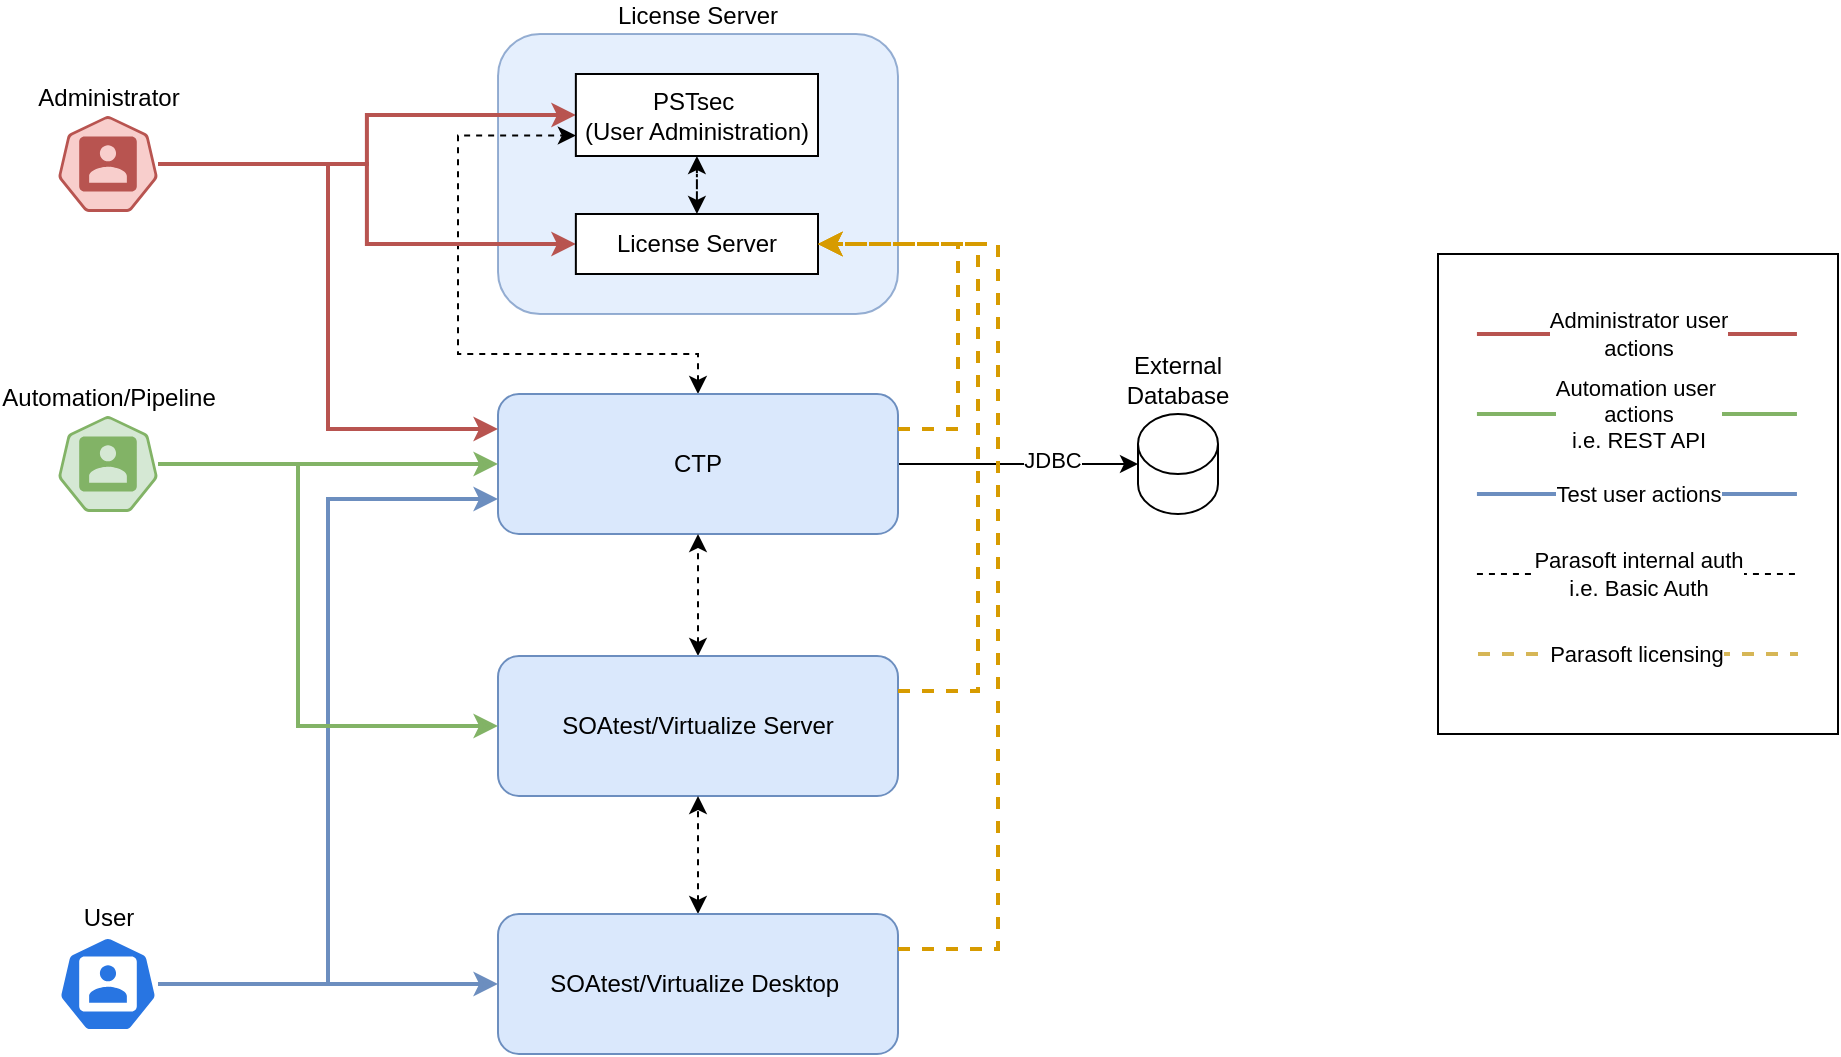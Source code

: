 <mxfile version="28.1.2" pages="2">
  <diagram name="server" id="zfWgrGRvzGyUHNK5W11o">
    <mxGraphModel dx="1181" dy="630" grid="1" gridSize="10" guides="1" tooltips="1" connect="1" arrows="1" fold="1" page="1" pageScale="1" pageWidth="850" pageHeight="1100" math="0" shadow="0">
      <root>
        <mxCell id="0" />
        <mxCell id="1" parent="0" />
        <mxCell id="5ql7LLEaY8ut6cnvN6Mg-6" value="License Server" style="rounded=1;whiteSpace=wrap;html=1;labelPosition=center;verticalLabelPosition=top;align=center;verticalAlign=bottom;opacity=70;fillColor=#dae8fc;strokeColor=#6c8ebf;" parent="1" vertex="1">
          <mxGeometry x="320" y="320" width="200" height="140" as="geometry" />
        </mxCell>
        <mxCell id="sDlZ1h2PksgqAk2rioa3-7" style="edgeStyle=orthogonalEdgeStyle;rounded=0;orthogonalLoop=1;jettySize=auto;html=1;entryX=0;entryY=0.75;entryDx=0;entryDy=0;startArrow=classic;startFill=1;dashed=1;strokeWidth=1;" parent="1" source="5ql7LLEaY8ut6cnvN6Mg-7" target="5ql7LLEaY8ut6cnvN6Mg-5" edge="1">
          <mxGeometry relative="1" as="geometry">
            <Array as="points">
              <mxPoint x="420" y="480" />
              <mxPoint x="300" y="480" />
              <mxPoint x="300" y="371" />
            </Array>
          </mxGeometry>
        </mxCell>
        <mxCell id="BRxN96HsSDapDVx2Hu2j-5" style="edgeStyle=orthogonalEdgeStyle;rounded=0;orthogonalLoop=1;jettySize=auto;html=1;" edge="1" parent="1" source="5ql7LLEaY8ut6cnvN6Mg-7" target="BRxN96HsSDapDVx2Hu2j-4">
          <mxGeometry relative="1" as="geometry" />
        </mxCell>
        <mxCell id="BRxN96HsSDapDVx2Hu2j-6" value="JDBC" style="edgeLabel;html=1;align=center;verticalAlign=middle;resizable=0;points=[];" vertex="1" connectable="0" parent="BRxN96HsSDapDVx2Hu2j-5">
          <mxGeometry x="0.282" y="2" relative="1" as="geometry">
            <mxPoint as="offset" />
          </mxGeometry>
        </mxCell>
        <mxCell id="5ql7LLEaY8ut6cnvN6Mg-7" value="CTP" style="rounded=1;whiteSpace=wrap;html=1;fillColor=#dae8fc;strokeColor=#6c8ebf;" parent="1" vertex="1">
          <mxGeometry x="320" y="500" width="200" height="70" as="geometry" />
        </mxCell>
        <mxCell id="sDlZ1h2PksgqAk2rioa3-11" style="edgeStyle=orthogonalEdgeStyle;rounded=0;orthogonalLoop=1;jettySize=auto;html=1;entryX=0.5;entryY=1;entryDx=0;entryDy=0;startArrow=classic;startFill=1;dashed=1;strokeWidth=1;" parent="1" source="5ql7LLEaY8ut6cnvN6Mg-9" target="5ql7LLEaY8ut6cnvN6Mg-7" edge="1">
          <mxGeometry relative="1" as="geometry" />
        </mxCell>
        <mxCell id="5ql7LLEaY8ut6cnvN6Mg-9" value="SOAtest/Virtualize Server" style="rounded=1;whiteSpace=wrap;html=1;fillColor=#dae8fc;strokeColor=#6c8ebf;" parent="1" vertex="1">
          <mxGeometry x="320" y="631" width="200" height="70" as="geometry" />
        </mxCell>
        <mxCell id="sDlZ1h2PksgqAk2rioa3-12" style="edgeStyle=orthogonalEdgeStyle;rounded=0;orthogonalLoop=1;jettySize=auto;html=1;entryX=0;entryY=0.75;entryDx=0;entryDy=0;fillColor=#dae8fc;strokeColor=#6c8ebf;strokeWidth=2;" parent="1" source="5ql7LLEaY8ut6cnvN6Mg-13" target="5ql7LLEaY8ut6cnvN6Mg-7" edge="1">
          <mxGeometry relative="1" as="geometry" />
        </mxCell>
        <mxCell id="5ql7LLEaY8ut6cnvN6Mg-13" value="User" style="aspect=fixed;sketch=0;html=1;dashed=0;whitespace=wrap;fillColor=#2875E2;strokeColor=#ffffff;points=[[0.005,0.63,0],[0.1,0.2,0],[0.9,0.2,0],[0.5,0,0],[0.995,0.63,0],[0.72,0.99,0],[0.5,1,0],[0.28,0.99,0]];shape=mxgraph.kubernetes.icon2;prIcon=user;labelPosition=center;verticalLabelPosition=top;align=center;verticalAlign=bottom;" parent="1" vertex="1">
          <mxGeometry x="100" y="771" width="50" height="48" as="geometry" />
        </mxCell>
        <mxCell id="sDlZ1h2PksgqAk2rioa3-1" style="edgeStyle=orthogonalEdgeStyle;rounded=0;orthogonalLoop=1;jettySize=auto;html=1;entryX=0;entryY=0.5;entryDx=0;entryDy=0;fillColor=#f8cecc;strokeColor=#b85450;strokeWidth=2;" parent="1" source="5ql7LLEaY8ut6cnvN6Mg-17" target="5ql7LLEaY8ut6cnvN6Mg-5" edge="1">
          <mxGeometry relative="1" as="geometry" />
        </mxCell>
        <mxCell id="sDlZ1h2PksgqAk2rioa3-5" style="edgeStyle=orthogonalEdgeStyle;rounded=0;orthogonalLoop=1;jettySize=auto;html=1;entryX=0;entryY=0.5;entryDx=0;entryDy=0;fillColor=#f8cecc;strokeColor=#b85450;strokeWidth=2;" parent="1" source="5ql7LLEaY8ut6cnvN6Mg-17" target="5ql7LLEaY8ut6cnvN6Mg-4" edge="1">
          <mxGeometry relative="1" as="geometry" />
        </mxCell>
        <mxCell id="sDlZ1h2PksgqAk2rioa3-13" style="edgeStyle=orthogonalEdgeStyle;rounded=0;orthogonalLoop=1;jettySize=auto;html=1;entryX=0;entryY=0.25;entryDx=0;entryDy=0;fillColor=#f8cecc;strokeColor=#b85450;strokeWidth=2;" parent="1" source="5ql7LLEaY8ut6cnvN6Mg-17" target="5ql7LLEaY8ut6cnvN6Mg-7" edge="1">
          <mxGeometry relative="1" as="geometry" />
        </mxCell>
        <mxCell id="5ql7LLEaY8ut6cnvN6Mg-17" value="Administrator" style="aspect=fixed;sketch=0;html=1;dashed=0;whitespace=wrap;fillColor=#f8cecc;strokeColor=#b85450;points=[[0.005,0.63,0],[0.1,0.2,0],[0.9,0.2,0],[0.5,0,0],[0.995,0.63,0],[0.72,0.99,0],[0.5,1,0],[0.28,0.99,0]];shape=mxgraph.kubernetes.icon2;prIcon=user;labelPosition=center;verticalLabelPosition=top;align=center;verticalAlign=bottom;" parent="1" vertex="1">
          <mxGeometry x="100" y="361" width="50" height="48" as="geometry" />
        </mxCell>
        <mxCell id="sDlZ1h2PksgqAk2rioa3-4" style="edgeStyle=orthogonalEdgeStyle;rounded=0;orthogonalLoop=1;jettySize=auto;html=1;fillColor=#fff2cc;strokeColor=#000000;dashed=1;startArrow=classic;startFill=1;" parent="1" source="5ql7LLEaY8ut6cnvN6Mg-4" target="5ql7LLEaY8ut6cnvN6Mg-5" edge="1">
          <mxGeometry relative="1" as="geometry" />
        </mxCell>
        <mxCell id="5ql7LLEaY8ut6cnvN6Mg-4" value="License Server" style="rounded=0;whiteSpace=wrap;html=1;" parent="1" vertex="1">
          <mxGeometry x="358.93" y="410" width="121.07" height="30" as="geometry" />
        </mxCell>
        <mxCell id="5ql7LLEaY8ut6cnvN6Mg-5" value="PSTsec&amp;nbsp;&lt;div&gt;(User Administration)&lt;/div&gt;" style="rounded=0;whiteSpace=wrap;html=1;" parent="1" vertex="1">
          <mxGeometry x="358.93" y="340" width="121.07" height="41" as="geometry" />
        </mxCell>
        <mxCell id="sDlZ1h2PksgqAk2rioa3-3" style="edgeStyle=orthogonalEdgeStyle;rounded=0;orthogonalLoop=1;jettySize=auto;html=1;entryX=0;entryY=0.5;entryDx=0;entryDy=0;fillColor=#dae8fc;strokeColor=#6c8ebf;strokeWidth=2;" parent="1" source="5ql7LLEaY8ut6cnvN6Mg-13" target="3Ru9GvfBmVZhPDts_vJh-1" edge="1">
          <mxGeometry relative="1" as="geometry">
            <Array as="points" />
          </mxGeometry>
        </mxCell>
        <mxCell id="sDlZ1h2PksgqAk2rioa3-8" style="edgeStyle=orthogonalEdgeStyle;rounded=0;orthogonalLoop=1;jettySize=auto;html=1;fillColor=#ffe6cc;strokeColor=#d79b00;strokeWidth=2;dashed=1;exitX=1;exitY=0.25;exitDx=0;exitDy=0;entryX=1;entryY=0.5;entryDx=0;entryDy=0;" parent="1" source="5ql7LLEaY8ut6cnvN6Mg-7" target="5ql7LLEaY8ut6cnvN6Mg-4" edge="1">
          <mxGeometry relative="1" as="geometry">
            <mxPoint x="450" y="500" as="sourcePoint" />
            <mxPoint x="450" y="440" as="targetPoint" />
            <Array as="points">
              <mxPoint x="550" y="518" />
              <mxPoint x="550" y="425" />
            </Array>
          </mxGeometry>
        </mxCell>
        <mxCell id="sDlZ1h2PksgqAk2rioa3-21" style="edgeStyle=orthogonalEdgeStyle;rounded=0;orthogonalLoop=1;jettySize=auto;html=1;entryX=0;entryY=0.5;entryDx=0;entryDy=0;fillColor=#d5e8d4;strokeColor=#82b366;strokeWidth=2;" parent="1" source="sDlZ1h2PksgqAk2rioa3-19" target="5ql7LLEaY8ut6cnvN6Mg-7" edge="1">
          <mxGeometry relative="1" as="geometry" />
        </mxCell>
        <mxCell id="sDlZ1h2PksgqAk2rioa3-22" style="edgeStyle=orthogonalEdgeStyle;rounded=0;orthogonalLoop=1;jettySize=auto;html=1;entryX=0;entryY=0.5;entryDx=0;entryDy=0;fillColor=#d5e8d4;strokeColor=#82b366;strokeWidth=2;" parent="1" source="sDlZ1h2PksgqAk2rioa3-19" target="5ql7LLEaY8ut6cnvN6Mg-9" edge="1">
          <mxGeometry relative="1" as="geometry">
            <Array as="points">
              <mxPoint x="220" y="535" />
              <mxPoint x="220" y="666" />
            </Array>
          </mxGeometry>
        </mxCell>
        <mxCell id="sDlZ1h2PksgqAk2rioa3-19" value="Automation/Pipeline" style="aspect=fixed;sketch=0;html=1;dashed=0;whitespace=wrap;fillColor=#d5e8d4;strokeColor=#82b366;points=[[0.005,0.63,0],[0.1,0.2,0],[0.9,0.2,0],[0.5,0,0],[0.995,0.63,0],[0.72,0.99,0],[0.5,1,0],[0.28,0.99,0]];shape=mxgraph.kubernetes.icon2;prIcon=user;labelPosition=center;verticalLabelPosition=top;align=center;verticalAlign=bottom;" parent="1" vertex="1">
          <mxGeometry x="100" y="511" width="50" height="48" as="geometry" />
        </mxCell>
        <mxCell id="3Ru9GvfBmVZhPDts_vJh-2" style="edgeStyle=orthogonalEdgeStyle;rounded=0;orthogonalLoop=1;jettySize=auto;html=1;entryX=0.5;entryY=1;entryDx=0;entryDy=0;dashed=1;startArrow=classic;startFill=1;strokeWidth=1;" parent="1" source="3Ru9GvfBmVZhPDts_vJh-1" target="5ql7LLEaY8ut6cnvN6Mg-9" edge="1">
          <mxGeometry relative="1" as="geometry" />
        </mxCell>
        <mxCell id="3Ru9GvfBmVZhPDts_vJh-1" value="SOAtest/Virtualize Desktop&amp;nbsp;" style="rounded=1;whiteSpace=wrap;html=1;fillColor=#dae8fc;strokeColor=#6c8ebf;" parent="1" vertex="1">
          <mxGeometry x="320" y="760" width="200" height="70" as="geometry" />
        </mxCell>
        <mxCell id="3Ru9GvfBmVZhPDts_vJh-6" style="edgeStyle=orthogonalEdgeStyle;rounded=0;orthogonalLoop=1;jettySize=auto;html=1;fillColor=#ffe6cc;strokeColor=#d79b00;strokeWidth=2;dashed=1;entryX=1;entryY=0.5;entryDx=0;entryDy=0;exitX=1;exitY=0.25;exitDx=0;exitDy=0;" parent="1" source="5ql7LLEaY8ut6cnvN6Mg-9" target="5ql7LLEaY8ut6cnvN6Mg-4" edge="1">
          <mxGeometry relative="1" as="geometry">
            <mxPoint x="470" y="520" as="sourcePoint" />
            <mxPoint x="470" y="460" as="targetPoint" />
            <Array as="points">
              <mxPoint x="560" y="649" />
              <mxPoint x="560" y="425" />
            </Array>
          </mxGeometry>
        </mxCell>
        <mxCell id="3Ru9GvfBmVZhPDts_vJh-7" style="edgeStyle=orthogonalEdgeStyle;rounded=0;orthogonalLoop=1;jettySize=auto;html=1;fillColor=#ffe6cc;strokeColor=#d79b00;strokeWidth=2;dashed=1;entryX=1;entryY=0.5;entryDx=0;entryDy=0;exitX=1;exitY=0.25;exitDx=0;exitDy=0;" parent="1" source="3Ru9GvfBmVZhPDts_vJh-1" target="5ql7LLEaY8ut6cnvN6Mg-4" edge="1">
          <mxGeometry relative="1" as="geometry">
            <mxPoint x="530" y="659" as="sourcePoint" />
            <mxPoint x="490" y="435" as="targetPoint" />
            <Array as="points">
              <mxPoint x="570" y="778" />
              <mxPoint x="570" y="425" />
            </Array>
          </mxGeometry>
        </mxCell>
        <mxCell id="3Ru9GvfBmVZhPDts_vJh-17" value="" style="group" parent="1" vertex="1" connectable="0">
          <mxGeometry x="790" y="430" width="200" height="280" as="geometry" />
        </mxCell>
        <mxCell id="3Ru9GvfBmVZhPDts_vJh-12" value="" style="rounded=0;whiteSpace=wrap;html=1;" parent="3Ru9GvfBmVZhPDts_vJh-17" vertex="1">
          <mxGeometry width="200" height="240" as="geometry" />
        </mxCell>
        <mxCell id="sDlZ1h2PksgqAk2rioa3-23" value="" style="endArrow=none;html=1;rounded=0;strokeWidth=2;fillColor=#f8cecc;strokeColor=#b85450;" parent="3Ru9GvfBmVZhPDts_vJh-17" edge="1">
          <mxGeometry width="50" height="50" relative="1" as="geometry">
            <mxPoint x="19.47" y="40" as="sourcePoint" />
            <mxPoint x="179.47" y="40" as="targetPoint" />
          </mxGeometry>
        </mxCell>
        <mxCell id="sDlZ1h2PksgqAk2rioa3-26" value="Administrator user&lt;div&gt;actions&lt;/div&gt;" style="edgeLabel;html=1;align=center;verticalAlign=middle;resizable=0;points=[];" parent="sDlZ1h2PksgqAk2rioa3-23" vertex="1" connectable="0">
          <mxGeometry y="-2" relative="1" as="geometry">
            <mxPoint y="-2" as="offset" />
          </mxGeometry>
        </mxCell>
        <mxCell id="sDlZ1h2PksgqAk2rioa3-27" value="" style="endArrow=none;html=1;rounded=0;strokeWidth=2;fillColor=#d5e8d4;strokeColor=#82b366;" parent="3Ru9GvfBmVZhPDts_vJh-17" edge="1">
          <mxGeometry width="50" height="50" relative="1" as="geometry">
            <mxPoint x="19.47" y="80" as="sourcePoint" />
            <mxPoint x="179.47" y="80" as="targetPoint" />
          </mxGeometry>
        </mxCell>
        <mxCell id="sDlZ1h2PksgqAk2rioa3-28" value="Automation user&amp;nbsp;&lt;div&gt;actions&lt;/div&gt;&lt;div&gt;i.e. REST API&lt;/div&gt;" style="edgeLabel;html=1;align=center;verticalAlign=middle;resizable=0;points=[];" parent="sDlZ1h2PksgqAk2rioa3-27" vertex="1" connectable="0">
          <mxGeometry y="-2" relative="1" as="geometry">
            <mxPoint y="-2" as="offset" />
          </mxGeometry>
        </mxCell>
        <mxCell id="sDlZ1h2PksgqAk2rioa3-29" value="" style="endArrow=none;html=1;rounded=0;strokeWidth=2;fillColor=#dae8fc;strokeColor=#6c8ebf;" parent="3Ru9GvfBmVZhPDts_vJh-17" edge="1">
          <mxGeometry width="50" height="50" relative="1" as="geometry">
            <mxPoint x="19.47" y="120" as="sourcePoint" />
            <mxPoint x="179.47" y="120" as="targetPoint" />
          </mxGeometry>
        </mxCell>
        <mxCell id="sDlZ1h2PksgqAk2rioa3-30" value="Test user actions" style="edgeLabel;html=1;align=center;verticalAlign=middle;resizable=0;points=[];" parent="sDlZ1h2PksgqAk2rioa3-29" vertex="1" connectable="0">
          <mxGeometry y="-2" relative="1" as="geometry">
            <mxPoint y="-2" as="offset" />
          </mxGeometry>
        </mxCell>
        <mxCell id="sDlZ1h2PksgqAk2rioa3-32" value="" style="endArrow=none;html=1;rounded=0;dashed=1;" parent="3Ru9GvfBmVZhPDts_vJh-17" edge="1">
          <mxGeometry width="50" height="50" relative="1" as="geometry">
            <mxPoint x="19.47" y="160" as="sourcePoint" />
            <mxPoint x="179.47" y="160" as="targetPoint" />
          </mxGeometry>
        </mxCell>
        <mxCell id="sDlZ1h2PksgqAk2rioa3-33" value="Parasoft internal auth&lt;div&gt;i.e. Basic Auth&lt;/div&gt;" style="edgeLabel;html=1;align=center;verticalAlign=middle;resizable=0;points=[];" parent="sDlZ1h2PksgqAk2rioa3-32" vertex="1" connectable="0">
          <mxGeometry y="-2" relative="1" as="geometry">
            <mxPoint y="-2" as="offset" />
          </mxGeometry>
        </mxCell>
        <mxCell id="3Ru9GvfBmVZhPDts_vJh-9" value="" style="endArrow=none;dashed=1;html=1;rounded=0;fillColor=#fff2cc;strokeColor=#D6B656;strokeWidth=2;" parent="3Ru9GvfBmVZhPDts_vJh-17" edge="1">
          <mxGeometry width="50" height="50" relative="1" as="geometry">
            <mxPoint x="20" y="200" as="sourcePoint" />
            <mxPoint x="180" y="200" as="targetPoint" />
          </mxGeometry>
        </mxCell>
        <mxCell id="3Ru9GvfBmVZhPDts_vJh-11" value="Parasoft licensing" style="edgeLabel;html=1;align=center;verticalAlign=middle;resizable=0;points=[];" parent="3Ru9GvfBmVZhPDts_vJh-9" vertex="1" connectable="0">
          <mxGeometry x="-0.013" relative="1" as="geometry">
            <mxPoint as="offset" />
          </mxGeometry>
        </mxCell>
        <mxCell id="BRxN96HsSDapDVx2Hu2j-4" value="External Database" style="shape=cylinder3;whiteSpace=wrap;html=1;boundedLbl=1;backgroundOutline=1;size=15;labelPosition=center;verticalLabelPosition=top;align=center;verticalAlign=bottom;" vertex="1" parent="1">
          <mxGeometry x="640" y="510" width="40" height="50" as="geometry" />
        </mxCell>
      </root>
    </mxGraphModel>
  </diagram>
  <diagram id="Htcg3VcZnB-sOYIWEXJR" name="cli">
    <mxGraphModel dx="1183" dy="606" grid="1" gridSize="10" guides="1" tooltips="1" connect="1" arrows="1" fold="1" page="1" pageScale="1" pageWidth="850" pageHeight="1100" math="0" shadow="0">
      <root>
        <mxCell id="0" />
        <mxCell id="1" parent="0" />
        <mxCell id="RoFD-TbHpcaxXoeA8XSh-1" value="LSS/DTP" style="rounded=1;whiteSpace=wrap;html=1;labelPosition=center;verticalLabelPosition=top;align=center;verticalAlign=bottom;opacity=70;fillColor=#dae8fc;strokeColor=#6c8ebf;" parent="1" vertex="1">
          <mxGeometry x="320" y="200" width="200" height="140" as="geometry" />
        </mxCell>
        <mxCell id="RoFD-TbHpcaxXoeA8XSh-2" style="edgeStyle=orthogonalEdgeStyle;rounded=0;orthogonalLoop=1;jettySize=auto;html=1;entryX=0.5;entryY=1;entryDx=0;entryDy=0;dashed=1;dashPattern=1 1;startArrow=classic;startFill=1;fillColor=#e1d5e7;strokeColor=#9673a6;strokeWidth=2;" parent="1" source="RoFD-TbHpcaxXoeA8XSh-4" target="RoFD-TbHpcaxXoeA8XSh-5" edge="1">
          <mxGeometry relative="1" as="geometry" />
        </mxCell>
        <mxCell id="RoFD-TbHpcaxXoeA8XSh-3" value="Device Code or&amp;nbsp;&lt;div&gt;Certificate&lt;/div&gt;" style="edgeLabel;html=1;align=center;verticalAlign=middle;resizable=0;points=[];" parent="RoFD-TbHpcaxXoeA8XSh-2" vertex="1" connectable="0">
          <mxGeometry x="-0.237" y="-2" relative="1" as="geometry">
            <mxPoint x="1" y="-2" as="offset" />
          </mxGeometry>
        </mxCell>
        <mxCell id="RoFD-TbHpcaxXoeA8XSh-4" value="&lt;div&gt;Parasoft CLI tools (optional)&lt;div&gt;&lt;div&gt;oidc.properties&lt;/div&gt;&lt;/div&gt;&lt;/div&gt;" style="rounded=1;whiteSpace=wrap;html=1;fillColor=#dae8fc;strokeColor=#6c8ebf;" parent="1" vertex="1">
          <mxGeometry x="320" y="380" width="200" height="70" as="geometry" />
        </mxCell>
        <mxCell id="RoFD-TbHpcaxXoeA8XSh-5" value="OIDC Provider&lt;div&gt;issueUri&lt;br&gt;&lt;div&gt;clientId&lt;/div&gt;&lt;div&gt;client secret&lt;/div&gt;&lt;/div&gt;" style="rounded=1;whiteSpace=wrap;html=1;fillColor=#e1d5e7;strokeColor=#9673a6;" parent="1" vertex="1">
          <mxGeometry x="640" y="210" width="160" height="120" as="geometry" />
        </mxCell>
        <mxCell id="RoFD-TbHpcaxXoeA8XSh-6" value="User" style="aspect=fixed;sketch=0;html=1;dashed=0;whitespace=wrap;fillColor=#2875E2;strokeColor=#ffffff;points=[[0.005,0.63,0],[0.1,0.2,0],[0.9,0.2,0],[0.5,0,0],[0.995,0.63,0],[0.72,0.99,0],[0.5,1,0],[0.28,0.99,0]];shape=mxgraph.kubernetes.icon2;prIcon=user;labelPosition=center;verticalLabelPosition=top;align=center;verticalAlign=bottom;" parent="1" vertex="1">
          <mxGeometry x="100" y="521" width="50" height="48" as="geometry" />
        </mxCell>
        <mxCell id="RoFD-TbHpcaxXoeA8XSh-7" style="edgeStyle=orthogonalEdgeStyle;rounded=0;orthogonalLoop=1;jettySize=auto;html=1;entryX=0;entryY=0.5;entryDx=0;entryDy=0;fillColor=#f8cecc;strokeColor=#b85450;strokeWidth=2;" parent="1" source="RoFD-TbHpcaxXoeA8XSh-9" target="RoFD-TbHpcaxXoeA8XSh-14" edge="1">
          <mxGeometry relative="1" as="geometry" />
        </mxCell>
        <mxCell id="RoFD-TbHpcaxXoeA8XSh-8" style="edgeStyle=orthogonalEdgeStyle;rounded=0;orthogonalLoop=1;jettySize=auto;html=1;entryX=0;entryY=0.5;entryDx=0;entryDy=0;fillColor=#f8cecc;strokeColor=#b85450;strokeWidth=2;" parent="1" source="RoFD-TbHpcaxXoeA8XSh-9" target="RoFD-TbHpcaxXoeA8XSh-13" edge="1">
          <mxGeometry relative="1" as="geometry" />
        </mxCell>
        <mxCell id="RoFD-TbHpcaxXoeA8XSh-9" value="Admin" style="aspect=fixed;sketch=0;html=1;dashed=0;whitespace=wrap;fillColor=#f8cecc;strokeColor=#b85450;points=[[0.005,0.63,0],[0.1,0.2,0],[0.9,0.2,0],[0.5,0,0],[0.995,0.63,0],[0.72,0.99,0],[0.5,1,0],[0.28,0.99,0]];shape=mxgraph.kubernetes.icon2;prIcon=user;labelPosition=center;verticalLabelPosition=top;align=center;verticalAlign=bottom;" parent="1" vertex="1">
          <mxGeometry x="100" y="241" width="50" height="48" as="geometry" />
        </mxCell>
        <mxCell id="RoFD-TbHpcaxXoeA8XSh-10" style="edgeStyle=orthogonalEdgeStyle;rounded=0;orthogonalLoop=1;jettySize=auto;html=1;fillColor=#fff2cc;strokeColor=#000000;dashed=1;startArrow=classic;startFill=1;" parent="1" source="RoFD-TbHpcaxXoeA8XSh-13" target="RoFD-TbHpcaxXoeA8XSh-14" edge="1">
          <mxGeometry relative="1" as="geometry" />
        </mxCell>
        <mxCell id="RoFD-TbHpcaxXoeA8XSh-11" style="edgeStyle=orthogonalEdgeStyle;rounded=0;orthogonalLoop=1;jettySize=auto;html=1;entryX=0;entryY=0.5;entryDx=0;entryDy=0;dashed=1;dashPattern=1 1;startArrow=classic;startFill=1;exitX=1;exitY=0.5;exitDx=0;exitDy=0;fillColor=#e1d5e7;strokeColor=#9673a6;strokeWidth=2;" parent="1" source="RoFD-TbHpcaxXoeA8XSh-1" target="RoFD-TbHpcaxXoeA8XSh-5" edge="1">
          <mxGeometry relative="1" as="geometry" />
        </mxCell>
        <mxCell id="RoFD-TbHpcaxXoeA8XSh-12" value="&lt;div style=&quot;font-size: 12px; text-wrap: wrap; background-color: rgb(251, 251, 251);&quot;&gt;oidc.json&lt;/div&gt;" style="edgeLabel;html=1;align=center;verticalAlign=middle;resizable=0;points=[];" parent="RoFD-TbHpcaxXoeA8XSh-11" vertex="1" connectable="0">
          <mxGeometry x="-0.035" y="2" relative="1" as="geometry">
            <mxPoint as="offset" />
          </mxGeometry>
        </mxCell>
        <mxCell id="RoFD-TbHpcaxXoeA8XSh-13" value="License Server" style="rounded=0;whiteSpace=wrap;html=1;" parent="1" vertex="1">
          <mxGeometry x="358.93" y="290" width="121.07" height="30" as="geometry" />
        </mxCell>
        <mxCell id="RoFD-TbHpcaxXoeA8XSh-14" value="PSTsec&lt;div&gt;oidc.json&lt;/div&gt;" style="rounded=0;whiteSpace=wrap;html=1;" parent="1" vertex="1">
          <mxGeometry x="358.93" y="220" width="121.07" height="41" as="geometry" />
        </mxCell>
        <mxCell id="RoFD-TbHpcaxXoeA8XSh-15" style="edgeStyle=orthogonalEdgeStyle;rounded=0;orthogonalLoop=1;jettySize=auto;html=1;entryX=0;entryY=0.5;entryDx=0;entryDy=0;fillColor=#dae8fc;strokeColor=#6c8ebf;strokeWidth=2;" parent="1" source="RoFD-TbHpcaxXoeA8XSh-6" target="RoFD-TbHpcaxXoeA8XSh-20" edge="1">
          <mxGeometry relative="1" as="geometry">
            <Array as="points" />
          </mxGeometry>
        </mxCell>
        <mxCell id="RoFD-TbHpcaxXoeA8XSh-16" style="edgeStyle=orthogonalEdgeStyle;rounded=0;orthogonalLoop=1;jettySize=auto;html=1;entryX=0;entryY=0.5;entryDx=0;entryDy=0;fillColor=#d5e8d4;strokeColor=#82b366;strokeWidth=2;" parent="1" source="RoFD-TbHpcaxXoeA8XSh-17" target="RoFD-TbHpcaxXoeA8XSh-4" edge="1">
          <mxGeometry relative="1" as="geometry">
            <Array as="points">
              <mxPoint x="280" y="415" />
              <mxPoint x="280" y="415" />
            </Array>
          </mxGeometry>
        </mxCell>
        <mxCell id="RoFD-TbHpcaxXoeA8XSh-17" value="Automation" style="aspect=fixed;sketch=0;html=1;dashed=0;whitespace=wrap;fillColor=#d5e8d4;strokeColor=#82b366;points=[[0.005,0.63,0],[0.1,0.2,0],[0.9,0.2,0],[0.5,0,0],[0.995,0.63,0],[0.72,0.99,0],[0.5,1,0],[0.28,0.99,0]];shape=mxgraph.kubernetes.icon2;prIcon=user;labelPosition=center;verticalLabelPosition=top;align=center;verticalAlign=bottom;" parent="1" vertex="1">
          <mxGeometry x="100" y="391" width="50" height="48" as="geometry" />
        </mxCell>
        <mxCell id="RoFD-TbHpcaxXoeA8XSh-18" style="edgeStyle=orthogonalEdgeStyle;rounded=0;orthogonalLoop=1;jettySize=auto;html=1;entryX=0.75;entryY=1;entryDx=0;entryDy=0;dashed=1;dashPattern=1 1;fillColor=#e1d5e7;strokeColor=#9673a6;strokeWidth=2;startArrow=classic;startFill=1;" parent="1" source="RoFD-TbHpcaxXoeA8XSh-20" target="RoFD-TbHpcaxXoeA8XSh-5" edge="1">
          <mxGeometry relative="1" as="geometry" />
        </mxCell>
        <mxCell id="RoFD-TbHpcaxXoeA8XSh-19" value="Preferences &amp;gt; OpenID Connect" style="edgeLabel;html=1;align=center;verticalAlign=middle;resizable=0;points=[];" parent="RoFD-TbHpcaxXoeA8XSh-18" vertex="1" connectable="0">
          <mxGeometry x="-0.388" y="-1" relative="1" as="geometry">
            <mxPoint x="-19" y="-1" as="offset" />
          </mxGeometry>
        </mxCell>
        <mxCell id="RoFD-TbHpcaxXoeA8XSh-20" value="Parasoft Desktop tools&amp;nbsp;&lt;div&gt;&lt;div&gt;oidc.properties&lt;/div&gt;&lt;/div&gt;" style="rounded=1;whiteSpace=wrap;html=1;fillColor=#dae8fc;strokeColor=#6c8ebf;" parent="1" vertex="1">
          <mxGeometry x="320" y="510" width="200" height="70" as="geometry" />
        </mxCell>
        <mxCell id="RoFD-TbHpcaxXoeA8XSh-21" style="edgeStyle=orthogonalEdgeStyle;rounded=0;orthogonalLoop=1;jettySize=auto;html=1;fillColor=#ffe6cc;strokeColor=#d79b00;strokeWidth=2;dashed=1;entryX=1;entryY=0.5;entryDx=0;entryDy=0;exitX=1;exitY=0.25;exitDx=0;exitDy=0;" parent="1" source="RoFD-TbHpcaxXoeA8XSh-4" target="RoFD-TbHpcaxXoeA8XSh-13" edge="1">
          <mxGeometry relative="1" as="geometry">
            <mxPoint x="470" y="400" as="sourcePoint" />
            <mxPoint x="470" y="340" as="targetPoint" />
            <Array as="points">
              <mxPoint x="560" y="398" />
              <mxPoint x="560" y="305" />
            </Array>
          </mxGeometry>
        </mxCell>
        <mxCell id="RoFD-TbHpcaxXoeA8XSh-22" style="edgeStyle=orthogonalEdgeStyle;rounded=0;orthogonalLoop=1;jettySize=auto;html=1;fillColor=#ffe6cc;strokeColor=#d79b00;strokeWidth=2;dashed=1;entryX=1;entryY=0.5;entryDx=0;entryDy=0;exitX=1;exitY=0.25;exitDx=0;exitDy=0;" parent="1" source="RoFD-TbHpcaxXoeA8XSh-20" target="RoFD-TbHpcaxXoeA8XSh-13" edge="1">
          <mxGeometry relative="1" as="geometry">
            <mxPoint x="530" y="539" as="sourcePoint" />
            <mxPoint x="490" y="315" as="targetPoint" />
            <Array as="points">
              <mxPoint x="570" y="528" />
              <mxPoint x="570" y="305" />
            </Array>
          </mxGeometry>
        </mxCell>
        <mxCell id="fPeV1iLcJqMEDNQqGYgk-1" value="" style="group" parent="1" vertex="1" connectable="0">
          <mxGeometry x="840" y="170" width="200" height="280" as="geometry" />
        </mxCell>
        <mxCell id="fPeV1iLcJqMEDNQqGYgk-2" value="" style="rounded=0;whiteSpace=wrap;html=1;" parent="fPeV1iLcJqMEDNQqGYgk-1" vertex="1">
          <mxGeometry width="200" height="280" as="geometry" />
        </mxCell>
        <mxCell id="fPeV1iLcJqMEDNQqGYgk-3" value="" style="endArrow=none;html=1;rounded=0;strokeWidth=2;fillColor=#f8cecc;strokeColor=#b85450;" parent="fPeV1iLcJqMEDNQqGYgk-1" edge="1">
          <mxGeometry width="50" height="50" relative="1" as="geometry">
            <mxPoint x="19.47" y="40" as="sourcePoint" />
            <mxPoint x="179.47" y="40" as="targetPoint" />
          </mxGeometry>
        </mxCell>
        <mxCell id="fPeV1iLcJqMEDNQqGYgk-4" value="Administrator user&lt;div&gt;actions&lt;/div&gt;" style="edgeLabel;html=1;align=center;verticalAlign=middle;resizable=0;points=[];" parent="fPeV1iLcJqMEDNQqGYgk-3" vertex="1" connectable="0">
          <mxGeometry y="-2" relative="1" as="geometry">
            <mxPoint y="-2" as="offset" />
          </mxGeometry>
        </mxCell>
        <mxCell id="fPeV1iLcJqMEDNQqGYgk-5" value="" style="endArrow=none;html=1;rounded=0;strokeWidth=2;fillColor=#d5e8d4;strokeColor=#82b366;" parent="fPeV1iLcJqMEDNQqGYgk-1" edge="1">
          <mxGeometry width="50" height="50" relative="1" as="geometry">
            <mxPoint x="19.47" y="80" as="sourcePoint" />
            <mxPoint x="179.47" y="80" as="targetPoint" />
          </mxGeometry>
        </mxCell>
        <mxCell id="fPeV1iLcJqMEDNQqGYgk-6" value="Automation user&amp;nbsp;&lt;div&gt;actions&lt;/div&gt;&lt;div&gt;i.e. REST API&lt;/div&gt;" style="edgeLabel;html=1;align=center;verticalAlign=middle;resizable=0;points=[];" parent="fPeV1iLcJqMEDNQqGYgk-5" vertex="1" connectable="0">
          <mxGeometry y="-2" relative="1" as="geometry">
            <mxPoint y="-2" as="offset" />
          </mxGeometry>
        </mxCell>
        <mxCell id="fPeV1iLcJqMEDNQqGYgk-7" value="" style="endArrow=none;html=1;rounded=0;strokeWidth=2;fillColor=#dae8fc;strokeColor=#6c8ebf;" parent="fPeV1iLcJqMEDNQqGYgk-1" edge="1">
          <mxGeometry width="50" height="50" relative="1" as="geometry">
            <mxPoint x="19.47" y="120" as="sourcePoint" />
            <mxPoint x="179.47" y="120" as="targetPoint" />
          </mxGeometry>
        </mxCell>
        <mxCell id="fPeV1iLcJqMEDNQqGYgk-8" value="Manual user actions" style="edgeLabel;html=1;align=center;verticalAlign=middle;resizable=0;points=[];" parent="fPeV1iLcJqMEDNQqGYgk-7" vertex="1" connectable="0">
          <mxGeometry y="-2" relative="1" as="geometry">
            <mxPoint y="-2" as="offset" />
          </mxGeometry>
        </mxCell>
        <mxCell id="fPeV1iLcJqMEDNQqGYgk-9" value="" style="endArrow=none;html=1;rounded=0;dashed=1;" parent="fPeV1iLcJqMEDNQqGYgk-1" edge="1">
          <mxGeometry width="50" height="50" relative="1" as="geometry">
            <mxPoint x="19.47" y="160" as="sourcePoint" />
            <mxPoint x="179.47" y="160" as="targetPoint" />
          </mxGeometry>
        </mxCell>
        <mxCell id="fPeV1iLcJqMEDNQqGYgk-10" value="Parasoft internal auth&lt;div&gt;i.e. Basic Auth&lt;/div&gt;" style="edgeLabel;html=1;align=center;verticalAlign=middle;resizable=0;points=[];" parent="fPeV1iLcJqMEDNQqGYgk-9" vertex="1" connectable="0">
          <mxGeometry y="-2" relative="1" as="geometry">
            <mxPoint y="-2" as="offset" />
          </mxGeometry>
        </mxCell>
        <mxCell id="fPeV1iLcJqMEDNQqGYgk-11" value="" style="endArrow=none;html=1;rounded=0;dashed=1;dashPattern=1 1;fillColor=#e1d5e7;strokeColor=#9673a6;strokeWidth=2;" parent="fPeV1iLcJqMEDNQqGYgk-1" edge="1">
          <mxGeometry width="50" height="50" relative="1" as="geometry">
            <mxPoint x="19.47" y="240" as="sourcePoint" />
            <mxPoint x="179.47" y="240" as="targetPoint" />
          </mxGeometry>
        </mxCell>
        <mxCell id="fPeV1iLcJqMEDNQqGYgk-12" value="OIDC communications" style="edgeLabel;html=1;align=center;verticalAlign=middle;resizable=0;points=[];" parent="fPeV1iLcJqMEDNQqGYgk-11" vertex="1" connectable="0">
          <mxGeometry y="-2" relative="1" as="geometry">
            <mxPoint y="-2" as="offset" />
          </mxGeometry>
        </mxCell>
        <mxCell id="fPeV1iLcJqMEDNQqGYgk-13" value="" style="endArrow=none;dashed=1;html=1;rounded=0;fillColor=#fff2cc;strokeColor=#D6B656;strokeWidth=2;" parent="fPeV1iLcJqMEDNQqGYgk-1" edge="1">
          <mxGeometry width="50" height="50" relative="1" as="geometry">
            <mxPoint x="20" y="200" as="sourcePoint" />
            <mxPoint x="180" y="200" as="targetPoint" />
          </mxGeometry>
        </mxCell>
        <mxCell id="fPeV1iLcJqMEDNQqGYgk-14" value="Parasoft licensing" style="edgeLabel;html=1;align=center;verticalAlign=middle;resizable=0;points=[];" parent="fPeV1iLcJqMEDNQqGYgk-13" vertex="1" connectable="0">
          <mxGeometry x="-0.013" relative="1" as="geometry">
            <mxPoint as="offset" />
          </mxGeometry>
        </mxCell>
        <mxCell id="aQKs8l-LE2q0Li04mDbw-15" value="&lt;div style=&quot;text-align: left; padding-left: 20px; padding-right: 20px;&quot;&gt;&lt;span style=&quot;background-color: transparent; color: light-dark(rgb(0, 0, 0), rgb(255, 255, 255));&quot;&gt;&lt;font style=&quot;font-size: 11px;&quot;&gt;Parasoft supported CLI and Desktop tools:&lt;/font&gt;&lt;/span&gt;&lt;/div&gt;&lt;div style=&quot;text-align: left;&quot;&gt;&lt;ul style=&quot;margin-bottom: 6px;&quot;&gt;&lt;li&gt;&lt;span style=&quot;background-color: transparent; color: light-dark(rgb(0, 0, 0), rgb(255, 255, 255));&quot;&gt;&lt;font style=&quot;font-size: 11px;&quot;&gt;C/C++test&lt;/font&gt;&lt;/span&gt;&lt;/li&gt;&lt;li&gt;&lt;span style=&quot;background-color: transparent; color: light-dark(rgb(0, 0, 0), rgb(255, 255, 255));&quot;&gt;&lt;font style=&quot;font-size: 11px;&quot;&gt;SOAtest&lt;/font&gt;&lt;/span&gt;&lt;/li&gt;&lt;li&gt;&lt;span style=&quot;background-color: transparent; color: light-dark(rgb(0, 0, 0), rgb(255, 255, 255));&quot;&gt;&lt;font style=&quot;font-size: 11px;&quot;&gt;Jtest&lt;/font&gt;&lt;/span&gt;&lt;/li&gt;&lt;li&gt;&lt;span style=&quot;background-color: transparent; color: light-dark(rgb(0, 0, 0), rgb(255, 255, 255));&quot;&gt;&lt;font style=&quot;font-size: 11px;&quot;&gt;dotTest&lt;/font&gt;&lt;/span&gt;&lt;/li&gt;&lt;/ul&gt;&lt;/div&gt;" style="rounded=0;whiteSpace=wrap;html=1;" parent="1" vertex="1">
          <mxGeometry x="841" y="480" width="200" height="120" as="geometry" />
        </mxCell>
      </root>
    </mxGraphModel>
  </diagram>
</mxfile>
